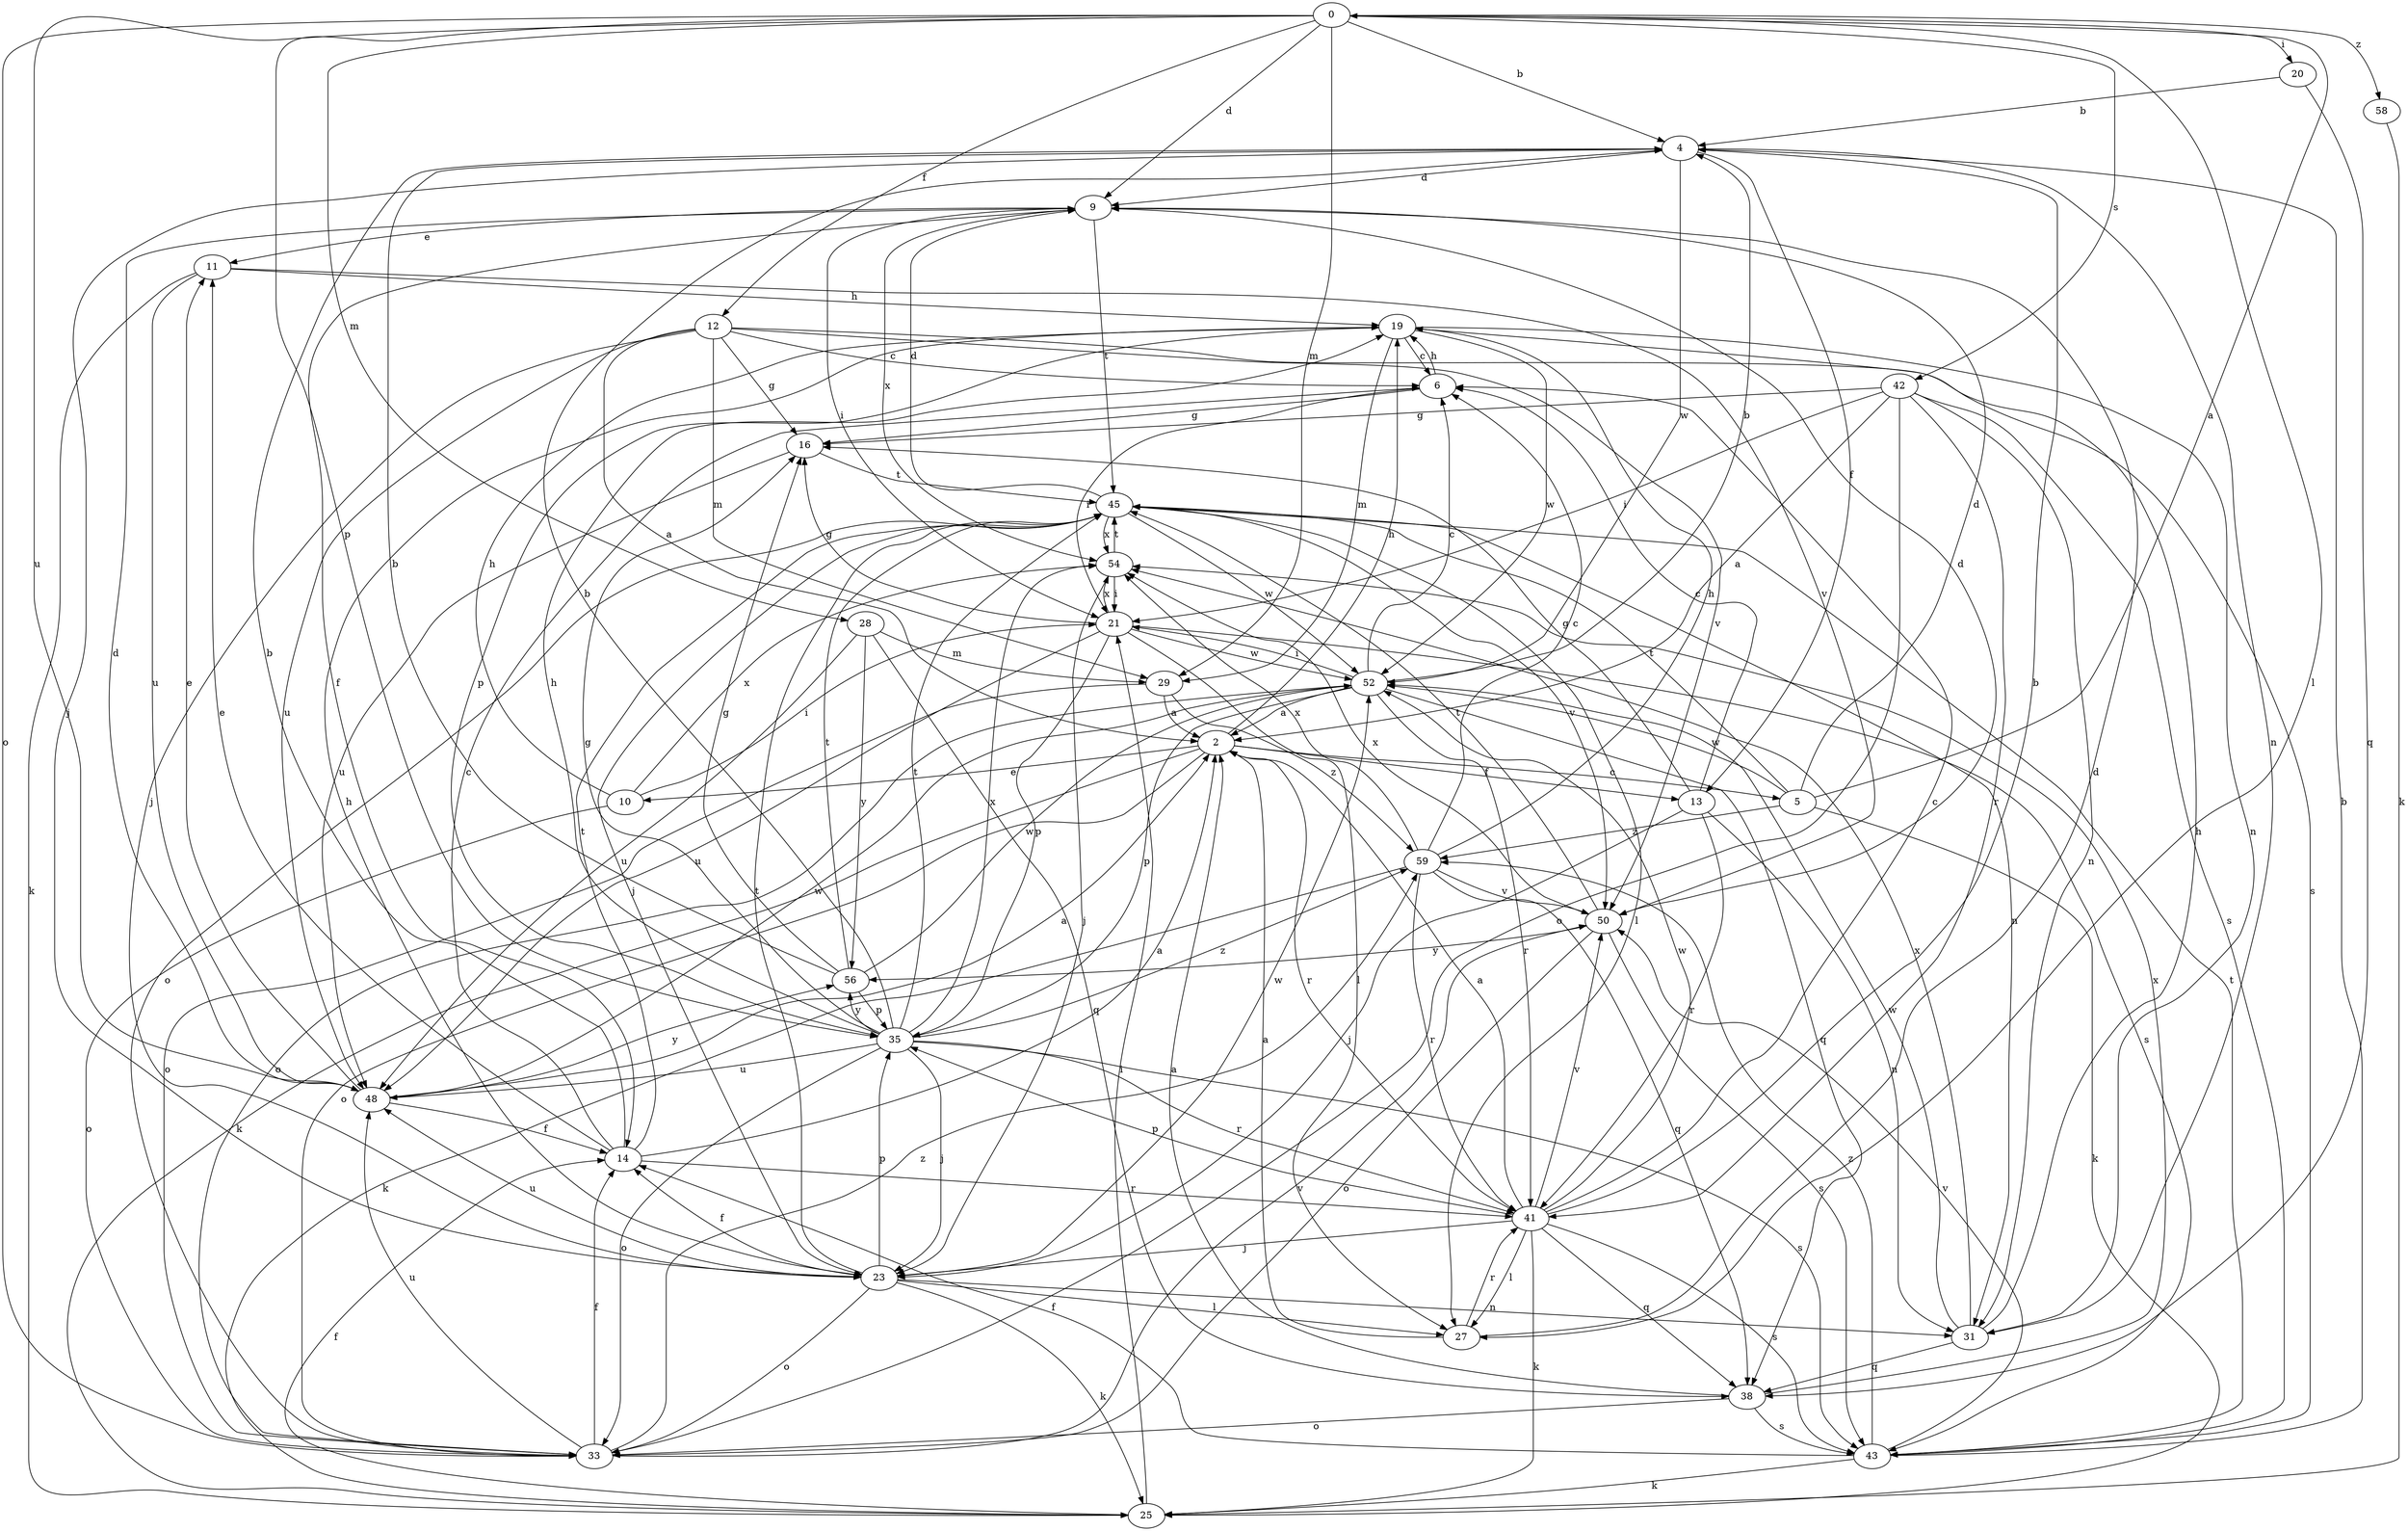strict digraph  {
0;
2;
4;
5;
6;
9;
10;
11;
12;
13;
14;
16;
19;
20;
21;
23;
25;
27;
28;
29;
31;
33;
35;
38;
41;
42;
43;
45;
48;
50;
52;
54;
56;
58;
59;
0 -> 4  [label=b];
0 -> 9  [label=d];
0 -> 12  [label=f];
0 -> 20  [label=i];
0 -> 27  [label=l];
0 -> 28  [label=m];
0 -> 29  [label=m];
0 -> 33  [label=o];
0 -> 35  [label=p];
0 -> 42  [label=s];
0 -> 48  [label=u];
0 -> 58  [label=z];
2 -> 5  [label=c];
2 -> 10  [label=e];
2 -> 13  [label=f];
2 -> 19  [label=h];
2 -> 25  [label=k];
2 -> 33  [label=o];
2 -> 41  [label=r];
4 -> 9  [label=d];
4 -> 13  [label=f];
4 -> 23  [label=j];
4 -> 31  [label=n];
4 -> 52  [label=w];
5 -> 0  [label=a];
5 -> 9  [label=d];
5 -> 25  [label=k];
5 -> 45  [label=t];
5 -> 52  [label=w];
5 -> 59  [label=z];
6 -> 16  [label=g];
6 -> 19  [label=h];
6 -> 21  [label=i];
9 -> 11  [label=e];
9 -> 14  [label=f];
9 -> 21  [label=i];
9 -> 45  [label=t];
9 -> 54  [label=x];
10 -> 19  [label=h];
10 -> 21  [label=i];
10 -> 33  [label=o];
10 -> 54  [label=x];
11 -> 19  [label=h];
11 -> 25  [label=k];
11 -> 48  [label=u];
11 -> 50  [label=v];
12 -> 2  [label=a];
12 -> 6  [label=c];
12 -> 16  [label=g];
12 -> 23  [label=j];
12 -> 29  [label=m];
12 -> 43  [label=s];
12 -> 48  [label=u];
12 -> 50  [label=v];
13 -> 6  [label=c];
13 -> 16  [label=g];
13 -> 23  [label=j];
13 -> 31  [label=n];
13 -> 41  [label=r];
14 -> 2  [label=a];
14 -> 4  [label=b];
14 -> 6  [label=c];
14 -> 11  [label=e];
14 -> 41  [label=r];
14 -> 45  [label=t];
16 -> 45  [label=t];
16 -> 48  [label=u];
19 -> 6  [label=c];
19 -> 29  [label=m];
19 -> 31  [label=n];
19 -> 35  [label=p];
19 -> 52  [label=w];
20 -> 4  [label=b];
20 -> 38  [label=q];
21 -> 16  [label=g];
21 -> 27  [label=l];
21 -> 35  [label=p];
21 -> 43  [label=s];
21 -> 48  [label=u];
21 -> 52  [label=w];
21 -> 54  [label=x];
23 -> 14  [label=f];
23 -> 19  [label=h];
23 -> 25  [label=k];
23 -> 27  [label=l];
23 -> 31  [label=n];
23 -> 33  [label=o];
23 -> 35  [label=p];
23 -> 45  [label=t];
23 -> 48  [label=u];
23 -> 52  [label=w];
25 -> 14  [label=f];
25 -> 21  [label=i];
27 -> 2  [label=a];
27 -> 9  [label=d];
27 -> 41  [label=r];
28 -> 29  [label=m];
28 -> 38  [label=q];
28 -> 48  [label=u];
28 -> 56  [label=y];
29 -> 2  [label=a];
29 -> 33  [label=o];
29 -> 59  [label=z];
31 -> 19  [label=h];
31 -> 38  [label=q];
31 -> 52  [label=w];
31 -> 54  [label=x];
33 -> 14  [label=f];
33 -> 48  [label=u];
33 -> 50  [label=v];
33 -> 59  [label=z];
35 -> 4  [label=b];
35 -> 16  [label=g];
35 -> 19  [label=h];
35 -> 23  [label=j];
35 -> 33  [label=o];
35 -> 41  [label=r];
35 -> 43  [label=s];
35 -> 45  [label=t];
35 -> 48  [label=u];
35 -> 54  [label=x];
35 -> 56  [label=y];
35 -> 59  [label=z];
38 -> 2  [label=a];
38 -> 33  [label=o];
38 -> 43  [label=s];
38 -> 54  [label=x];
41 -> 2  [label=a];
41 -> 4  [label=b];
41 -> 6  [label=c];
41 -> 23  [label=j];
41 -> 25  [label=k];
41 -> 27  [label=l];
41 -> 35  [label=p];
41 -> 38  [label=q];
41 -> 43  [label=s];
41 -> 50  [label=v];
41 -> 52  [label=w];
42 -> 2  [label=a];
42 -> 16  [label=g];
42 -> 21  [label=i];
42 -> 31  [label=n];
42 -> 33  [label=o];
42 -> 41  [label=r];
42 -> 43  [label=s];
43 -> 4  [label=b];
43 -> 14  [label=f];
43 -> 25  [label=k];
43 -> 45  [label=t];
43 -> 50  [label=v];
43 -> 59  [label=z];
45 -> 9  [label=d];
45 -> 23  [label=j];
45 -> 27  [label=l];
45 -> 31  [label=n];
45 -> 33  [label=o];
45 -> 50  [label=v];
45 -> 52  [label=w];
45 -> 54  [label=x];
48 -> 2  [label=a];
48 -> 9  [label=d];
48 -> 11  [label=e];
48 -> 14  [label=f];
48 -> 52  [label=w];
48 -> 56  [label=y];
50 -> 9  [label=d];
50 -> 33  [label=o];
50 -> 43  [label=s];
50 -> 45  [label=t];
50 -> 54  [label=x];
50 -> 56  [label=y];
52 -> 2  [label=a];
52 -> 4  [label=b];
52 -> 6  [label=c];
52 -> 21  [label=i];
52 -> 33  [label=o];
52 -> 35  [label=p];
52 -> 38  [label=q];
52 -> 41  [label=r];
54 -> 21  [label=i];
54 -> 23  [label=j];
54 -> 45  [label=t];
56 -> 4  [label=b];
56 -> 16  [label=g];
56 -> 35  [label=p];
56 -> 45  [label=t];
56 -> 52  [label=w];
58 -> 25  [label=k];
59 -> 6  [label=c];
59 -> 19  [label=h];
59 -> 25  [label=k];
59 -> 38  [label=q];
59 -> 41  [label=r];
59 -> 50  [label=v];
59 -> 54  [label=x];
}
